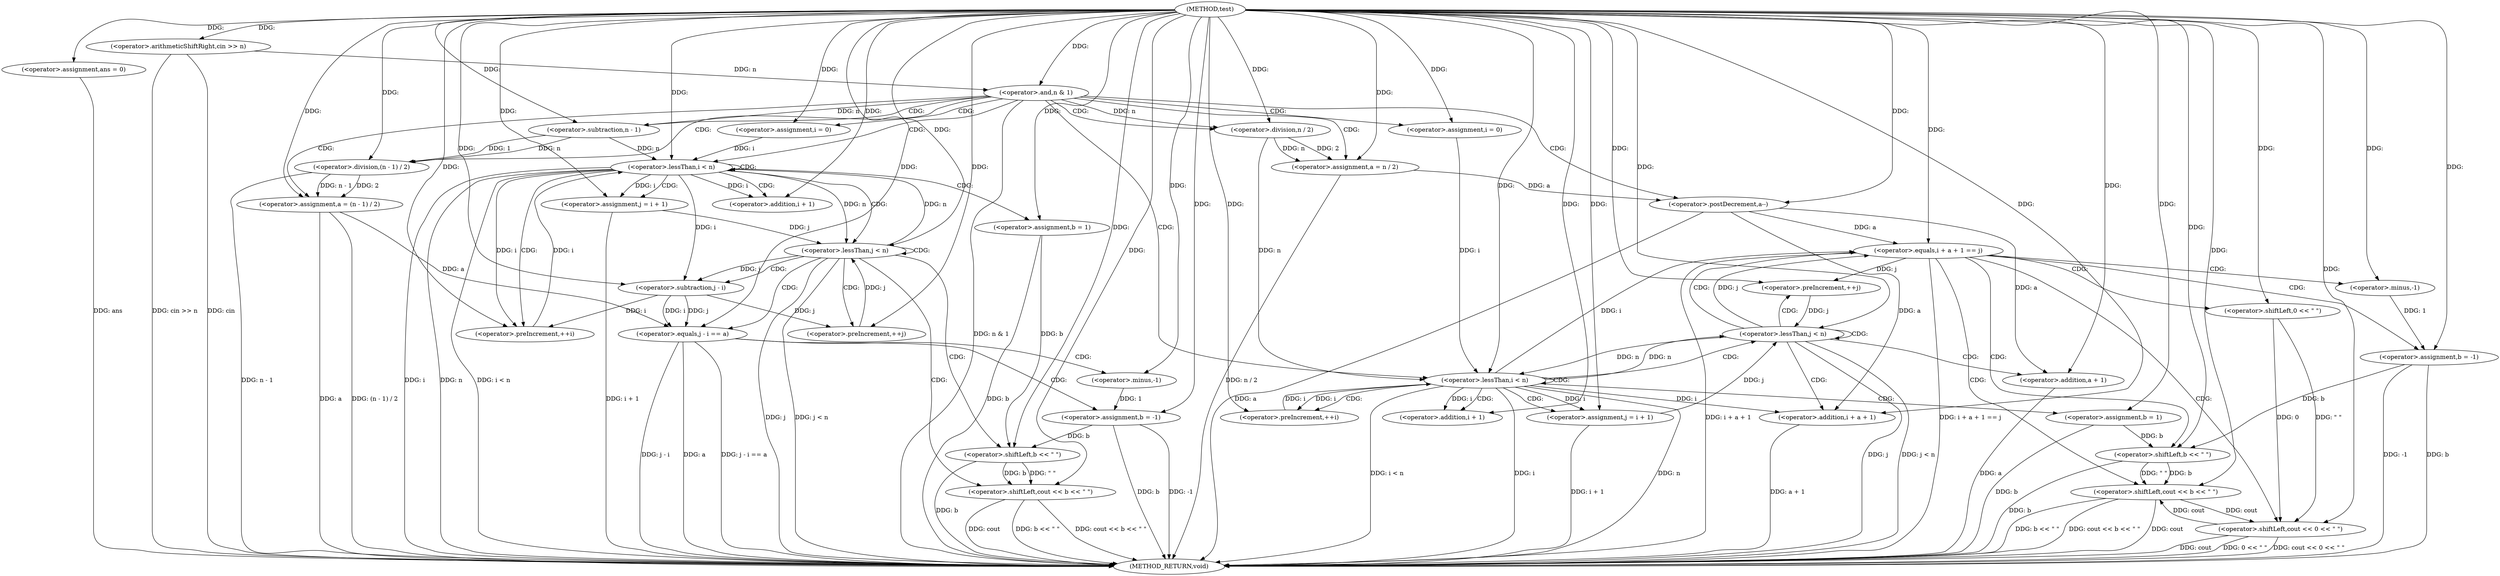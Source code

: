 digraph "test" {  
"1000387" [label = "(METHOD,test)" ]
"1000511" [label = "(METHOD_RETURN,void)" ]
"1000390" [label = "(<operator>.assignment,ans = 0)" ]
"1000393" [label = "(<operator>.arithmeticShiftRight,cin >> n)" ]
"1000397" [label = "(<operator>.and,n & 1)" ]
"1000401" [label = "(<operator>.assignment,a = (n - 1) / 2)" ]
"1000410" [label = "(<operator>.assignment,i = 0)" ]
"1000413" [label = "(<operator>.lessThan,i < n)" ]
"1000416" [label = "(<operator>.preIncrement,++i)" ]
"1000452" [label = "(<operator>.assignment,a = n / 2)" ]
"1000457" [label = "(<operator>.postDecrement,a--)" ]
"1000403" [label = "(<operator>.division,(n - 1) / 2)" ]
"1000419" [label = "(<operator>.assignment,b = 1)" ]
"1000461" [label = "(<operator>.assignment,i = 0)" ]
"1000464" [label = "(<operator>.lessThan,i < n)" ]
"1000467" [label = "(<operator>.preIncrement,++i)" ]
"1000404" [label = "(<operator>.subtraction,n - 1)" ]
"1000424" [label = "(<operator>.assignment,j = i + 1)" ]
"1000429" [label = "(<operator>.lessThan,j < n)" ]
"1000432" [label = "(<operator>.preIncrement,++j)" ]
"1000454" [label = "(<operator>.division,n / 2)" ]
"1000470" [label = "(<operator>.assignment,b = 1)" ]
"1000435" [label = "(<operator>.shiftLeft,cout << b << \" \")" ]
"1000475" [label = "(<operator>.assignment,j = i + 1)" ]
"1000480" [label = "(<operator>.lessThan,j < n)" ]
"1000483" [label = "(<operator>.preIncrement,++j)" ]
"1000426" [label = "(<operator>.addition,i + 1)" ]
"1000441" [label = "(<operator>.equals,j - i == a)" ]
"1000446" [label = "(<operator>.assignment,b = -1)" ]
"1000437" [label = "(<operator>.shiftLeft,b << \" \")" ]
"1000477" [label = "(<operator>.addition,i + 1)" ]
"1000487" [label = "(<operator>.equals,i + a + 1 == j)" ]
"1000442" [label = "(<operator>.subtraction,j - i)" ]
"1000448" [label = "(<operator>.minus,-1)" ]
"1000495" [label = "(<operator>.shiftLeft,cout << 0 << \" \")" ]
"1000500" [label = "(<operator>.assignment,b = -1)" ]
"1000488" [label = "(<operator>.addition,i + a + 1)" ]
"1000506" [label = "(<operator>.shiftLeft,cout << b << \" \")" ]
"1000490" [label = "(<operator>.addition,a + 1)" ]
"1000497" [label = "(<operator>.shiftLeft,0 << \" \")" ]
"1000502" [label = "(<operator>.minus,-1)" ]
"1000508" [label = "(<operator>.shiftLeft,b << \" \")" ]
  "1000390" -> "1000511"  [ label = "DDG: ans"] 
  "1000393" -> "1000511"  [ label = "DDG: cin >> n"] 
  "1000397" -> "1000511"  [ label = "DDG: n & 1"] 
  "1000452" -> "1000511"  [ label = "DDG: n / 2"] 
  "1000457" -> "1000511"  [ label = "DDG: a"] 
  "1000464" -> "1000511"  [ label = "DDG: i"] 
  "1000464" -> "1000511"  [ label = "DDG: n"] 
  "1000464" -> "1000511"  [ label = "DDG: i < n"] 
  "1000470" -> "1000511"  [ label = "DDG: b"] 
  "1000475" -> "1000511"  [ label = "DDG: i + 1"] 
  "1000480" -> "1000511"  [ label = "DDG: j"] 
  "1000480" -> "1000511"  [ label = "DDG: j < n"] 
  "1000490" -> "1000511"  [ label = "DDG: a"] 
  "1000488" -> "1000511"  [ label = "DDG: a + 1"] 
  "1000487" -> "1000511"  [ label = "DDG: i + a + 1"] 
  "1000487" -> "1000511"  [ label = "DDG: i + a + 1 == j"] 
  "1000506" -> "1000511"  [ label = "DDG: cout"] 
  "1000508" -> "1000511"  [ label = "DDG: b"] 
  "1000506" -> "1000511"  [ label = "DDG: b << \" \""] 
  "1000506" -> "1000511"  [ label = "DDG: cout << b << \" \""] 
  "1000495" -> "1000511"  [ label = "DDG: cout"] 
  "1000495" -> "1000511"  [ label = "DDG: 0 << \" \""] 
  "1000495" -> "1000511"  [ label = "DDG: cout << 0 << \" \""] 
  "1000500" -> "1000511"  [ label = "DDG: b"] 
  "1000500" -> "1000511"  [ label = "DDG: -1"] 
  "1000401" -> "1000511"  [ label = "DDG: a"] 
  "1000403" -> "1000511"  [ label = "DDG: n - 1"] 
  "1000401" -> "1000511"  [ label = "DDG: (n - 1) / 2"] 
  "1000413" -> "1000511"  [ label = "DDG: i"] 
  "1000413" -> "1000511"  [ label = "DDG: n"] 
  "1000413" -> "1000511"  [ label = "DDG: i < n"] 
  "1000419" -> "1000511"  [ label = "DDG: b"] 
  "1000424" -> "1000511"  [ label = "DDG: i + 1"] 
  "1000429" -> "1000511"  [ label = "DDG: j"] 
  "1000429" -> "1000511"  [ label = "DDG: j < n"] 
  "1000435" -> "1000511"  [ label = "DDG: cout"] 
  "1000437" -> "1000511"  [ label = "DDG: b"] 
  "1000435" -> "1000511"  [ label = "DDG: b << \" \""] 
  "1000435" -> "1000511"  [ label = "DDG: cout << b << \" \""] 
  "1000441" -> "1000511"  [ label = "DDG: j - i"] 
  "1000441" -> "1000511"  [ label = "DDG: a"] 
  "1000441" -> "1000511"  [ label = "DDG: j - i == a"] 
  "1000446" -> "1000511"  [ label = "DDG: b"] 
  "1000446" -> "1000511"  [ label = "DDG: -1"] 
  "1000393" -> "1000511"  [ label = "DDG: cin"] 
  "1000387" -> "1000390"  [ label = "DDG: "] 
  "1000387" -> "1000393"  [ label = "DDG: "] 
  "1000393" -> "1000397"  [ label = "DDG: n"] 
  "1000387" -> "1000397"  [ label = "DDG: "] 
  "1000403" -> "1000401"  [ label = "DDG: n - 1"] 
  "1000403" -> "1000401"  [ label = "DDG: 2"] 
  "1000387" -> "1000401"  [ label = "DDG: "] 
  "1000387" -> "1000410"  [ label = "DDG: "] 
  "1000454" -> "1000452"  [ label = "DDG: n"] 
  "1000454" -> "1000452"  [ label = "DDG: 2"] 
  "1000404" -> "1000403"  [ label = "DDG: 1"] 
  "1000404" -> "1000403"  [ label = "DDG: n"] 
  "1000387" -> "1000403"  [ label = "DDG: "] 
  "1000410" -> "1000413"  [ label = "DDG: i"] 
  "1000416" -> "1000413"  [ label = "DDG: i"] 
  "1000387" -> "1000413"  [ label = "DDG: "] 
  "1000404" -> "1000413"  [ label = "DDG: n"] 
  "1000429" -> "1000413"  [ label = "DDG: n"] 
  "1000442" -> "1000416"  [ label = "DDG: i"] 
  "1000387" -> "1000416"  [ label = "DDG: "] 
  "1000413" -> "1000416"  [ label = "DDG: i"] 
  "1000387" -> "1000419"  [ label = "DDG: "] 
  "1000387" -> "1000452"  [ label = "DDG: "] 
  "1000452" -> "1000457"  [ label = "DDG: a"] 
  "1000387" -> "1000457"  [ label = "DDG: "] 
  "1000387" -> "1000461"  [ label = "DDG: "] 
  "1000397" -> "1000404"  [ label = "DDG: n"] 
  "1000387" -> "1000404"  [ label = "DDG: "] 
  "1000387" -> "1000424"  [ label = "DDG: "] 
  "1000413" -> "1000424"  [ label = "DDG: i"] 
  "1000397" -> "1000454"  [ label = "DDG: n"] 
  "1000387" -> "1000454"  [ label = "DDG: "] 
  "1000461" -> "1000464"  [ label = "DDG: i"] 
  "1000467" -> "1000464"  [ label = "DDG: i"] 
  "1000387" -> "1000464"  [ label = "DDG: "] 
  "1000454" -> "1000464"  [ label = "DDG: n"] 
  "1000480" -> "1000464"  [ label = "DDG: n"] 
  "1000387" -> "1000467"  [ label = "DDG: "] 
  "1000464" -> "1000467"  [ label = "DDG: i"] 
  "1000387" -> "1000470"  [ label = "DDG: "] 
  "1000424" -> "1000429"  [ label = "DDG: j"] 
  "1000432" -> "1000429"  [ label = "DDG: j"] 
  "1000387" -> "1000429"  [ label = "DDG: "] 
  "1000413" -> "1000429"  [ label = "DDG: n"] 
  "1000442" -> "1000432"  [ label = "DDG: j"] 
  "1000387" -> "1000432"  [ label = "DDG: "] 
  "1000387" -> "1000475"  [ label = "DDG: "] 
  "1000464" -> "1000475"  [ label = "DDG: i"] 
  "1000413" -> "1000426"  [ label = "DDG: i"] 
  "1000387" -> "1000426"  [ label = "DDG: "] 
  "1000387" -> "1000435"  [ label = "DDG: "] 
  "1000437" -> "1000435"  [ label = "DDG: \" \""] 
  "1000437" -> "1000435"  [ label = "DDG: b"] 
  "1000448" -> "1000446"  [ label = "DDG: 1"] 
  "1000475" -> "1000480"  [ label = "DDG: j"] 
  "1000483" -> "1000480"  [ label = "DDG: j"] 
  "1000387" -> "1000480"  [ label = "DDG: "] 
  "1000464" -> "1000480"  [ label = "DDG: n"] 
  "1000487" -> "1000483"  [ label = "DDG: j"] 
  "1000387" -> "1000483"  [ label = "DDG: "] 
  "1000419" -> "1000437"  [ label = "DDG: b"] 
  "1000446" -> "1000437"  [ label = "DDG: b"] 
  "1000387" -> "1000437"  [ label = "DDG: "] 
  "1000442" -> "1000441"  [ label = "DDG: j"] 
  "1000442" -> "1000441"  [ label = "DDG: i"] 
  "1000401" -> "1000441"  [ label = "DDG: a"] 
  "1000387" -> "1000441"  [ label = "DDG: "] 
  "1000387" -> "1000446"  [ label = "DDG: "] 
  "1000464" -> "1000477"  [ label = "DDG: i"] 
  "1000387" -> "1000477"  [ label = "DDG: "] 
  "1000429" -> "1000442"  [ label = "DDG: j"] 
  "1000387" -> "1000442"  [ label = "DDG: "] 
  "1000413" -> "1000442"  [ label = "DDG: i"] 
  "1000387" -> "1000448"  [ label = "DDG: "] 
  "1000457" -> "1000487"  [ label = "DDG: a"] 
  "1000387" -> "1000487"  [ label = "DDG: "] 
  "1000464" -> "1000487"  [ label = "DDG: i"] 
  "1000480" -> "1000487"  [ label = "DDG: j"] 
  "1000502" -> "1000500"  [ label = "DDG: 1"] 
  "1000387" -> "1000488"  [ label = "DDG: "] 
  "1000464" -> "1000488"  [ label = "DDG: i"] 
  "1000457" -> "1000488"  [ label = "DDG: a"] 
  "1000506" -> "1000495"  [ label = "DDG: cout"] 
  "1000387" -> "1000495"  [ label = "DDG: "] 
  "1000497" -> "1000495"  [ label = "DDG: 0"] 
  "1000497" -> "1000495"  [ label = "DDG: \" \""] 
  "1000387" -> "1000500"  [ label = "DDG: "] 
  "1000457" -> "1000490"  [ label = "DDG: a"] 
  "1000387" -> "1000490"  [ label = "DDG: "] 
  "1000387" -> "1000497"  [ label = "DDG: "] 
  "1000387" -> "1000502"  [ label = "DDG: "] 
  "1000495" -> "1000506"  [ label = "DDG: cout"] 
  "1000387" -> "1000506"  [ label = "DDG: "] 
  "1000508" -> "1000506"  [ label = "DDG: b"] 
  "1000508" -> "1000506"  [ label = "DDG: \" \""] 
  "1000470" -> "1000508"  [ label = "DDG: b"] 
  "1000500" -> "1000508"  [ label = "DDG: b"] 
  "1000387" -> "1000508"  [ label = "DDG: "] 
  "1000397" -> "1000461"  [ label = "CDG: "] 
  "1000397" -> "1000464"  [ label = "CDG: "] 
  "1000397" -> "1000401"  [ label = "CDG: "] 
  "1000397" -> "1000404"  [ label = "CDG: "] 
  "1000397" -> "1000457"  [ label = "CDG: "] 
  "1000397" -> "1000452"  [ label = "CDG: "] 
  "1000397" -> "1000403"  [ label = "CDG: "] 
  "1000397" -> "1000454"  [ label = "CDG: "] 
  "1000397" -> "1000413"  [ label = "CDG: "] 
  "1000397" -> "1000410"  [ label = "CDG: "] 
  "1000413" -> "1000426"  [ label = "CDG: "] 
  "1000413" -> "1000419"  [ label = "CDG: "] 
  "1000413" -> "1000424"  [ label = "CDG: "] 
  "1000413" -> "1000413"  [ label = "CDG: "] 
  "1000413" -> "1000429"  [ label = "CDG: "] 
  "1000413" -> "1000416"  [ label = "CDG: "] 
  "1000464" -> "1000464"  [ label = "CDG: "] 
  "1000464" -> "1000477"  [ label = "CDG: "] 
  "1000464" -> "1000467"  [ label = "CDG: "] 
  "1000464" -> "1000470"  [ label = "CDG: "] 
  "1000464" -> "1000475"  [ label = "CDG: "] 
  "1000464" -> "1000480"  [ label = "CDG: "] 
  "1000429" -> "1000432"  [ label = "CDG: "] 
  "1000429" -> "1000435"  [ label = "CDG: "] 
  "1000429" -> "1000429"  [ label = "CDG: "] 
  "1000429" -> "1000441"  [ label = "CDG: "] 
  "1000429" -> "1000437"  [ label = "CDG: "] 
  "1000429" -> "1000442"  [ label = "CDG: "] 
  "1000480" -> "1000483"  [ label = "CDG: "] 
  "1000480" -> "1000490"  [ label = "CDG: "] 
  "1000480" -> "1000488"  [ label = "CDG: "] 
  "1000480" -> "1000487"  [ label = "CDG: "] 
  "1000480" -> "1000480"  [ label = "CDG: "] 
  "1000441" -> "1000448"  [ label = "CDG: "] 
  "1000441" -> "1000446"  [ label = "CDG: "] 
  "1000487" -> "1000508"  [ label = "CDG: "] 
  "1000487" -> "1000500"  [ label = "CDG: "] 
  "1000487" -> "1000495"  [ label = "CDG: "] 
  "1000487" -> "1000497"  [ label = "CDG: "] 
  "1000487" -> "1000506"  [ label = "CDG: "] 
  "1000487" -> "1000502"  [ label = "CDG: "] 
}
